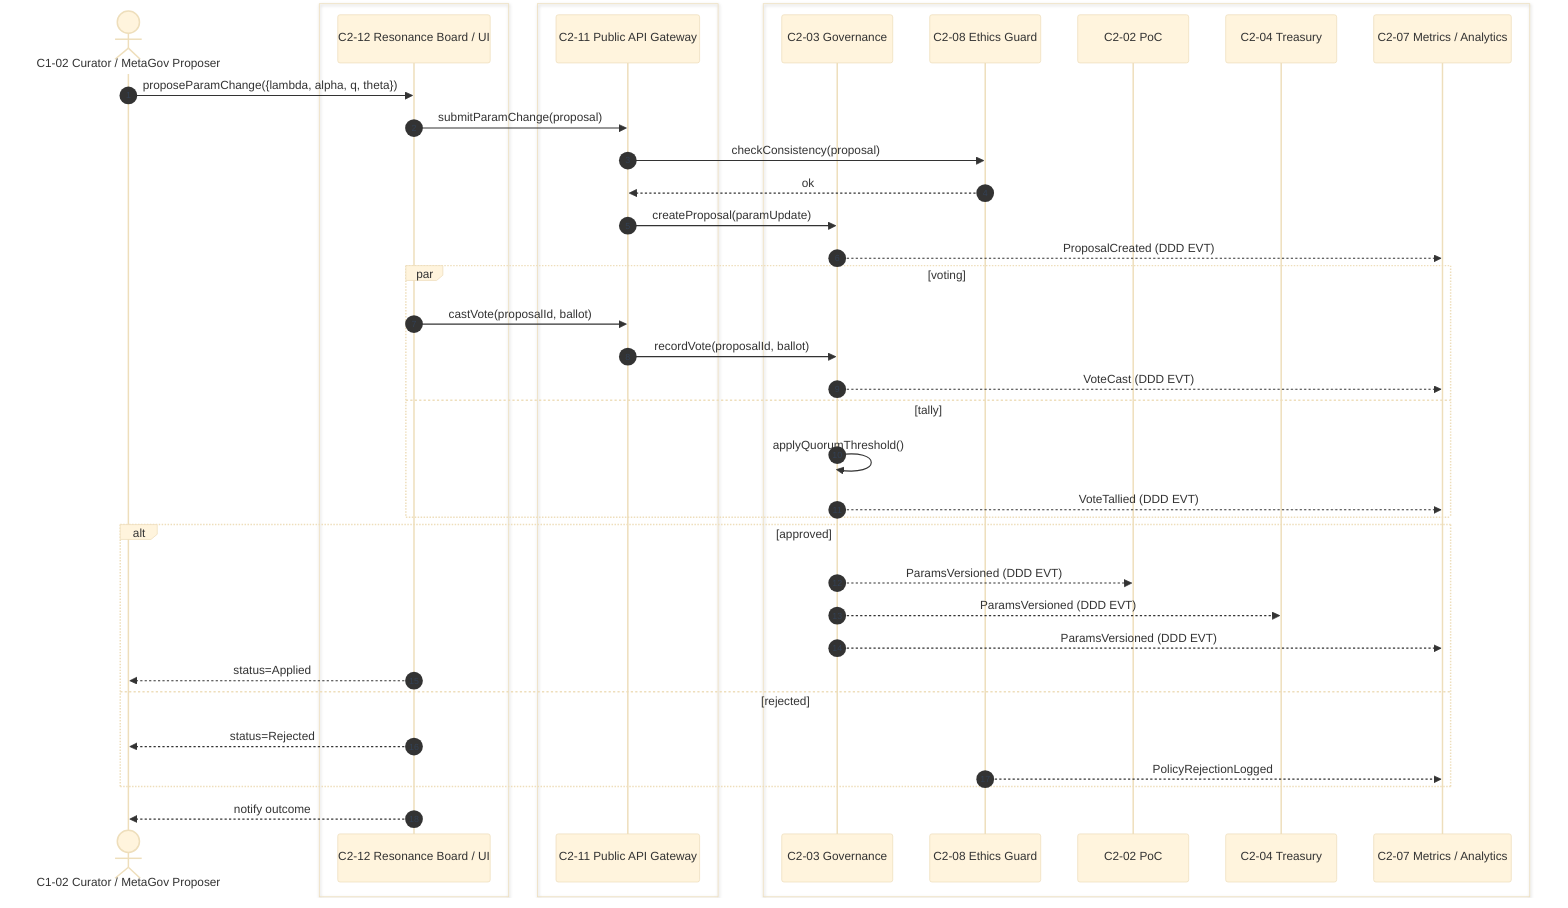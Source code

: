 %%{init: {'theme':'base','themeVariables':{ 'sequenceNumberColor':'#334155'}}}%%
sequenceDiagram
autonumber

actor C as C1-02 Curator / MetaGov Proposer

box #8b5cf6 UI
  participant UI as C2-12 Resonance Board / UI
end

box #fde68a Gateway
  participant API as C2-11 Public API Gateway
end

box #ff8b00 Core
  participant GOV as C2-03 Governance
  participant ETH as C2-08 Ethics Guard
  participant POC as C2-02 PoC
  participant TRE as C2-04 Treasury
  participant MET as C2-07 Metrics / Analytics
end

C ->> UI: proposeParamChange({lambda, alpha, q, theta})
UI ->> API: submitParamChange(proposal)
API ->> ETH: checkConsistency(proposal)
ETH -->> API: ok

API ->> GOV: createProposal(paramUpdate)
GOV -->> MET: ProposalCreated (DDD EVT)

par voting
  UI ->> API: castVote(proposalId, ballot)
  API ->> GOV: recordVote(proposalId, ballot)
  GOV -->> MET: VoteCast (DDD EVT)
and tally
  GOV ->> GOV: applyQuorumThreshold()
  GOV -->> MET: VoteTallied (DDD EVT)
end

alt approved
  GOV -->> POC: ParamsVersioned (DDD EVT)
  GOV -->> TRE: ParamsVersioned (DDD EVT)
  GOV -->> MET: ParamsVersioned (DDD EVT)
  UI -->> C: status=Applied
else rejected
  UI -->> C: status=Rejected
  ETH -->> MET: PolicyRejectionLogged
end

UI -->> C: notify outcome